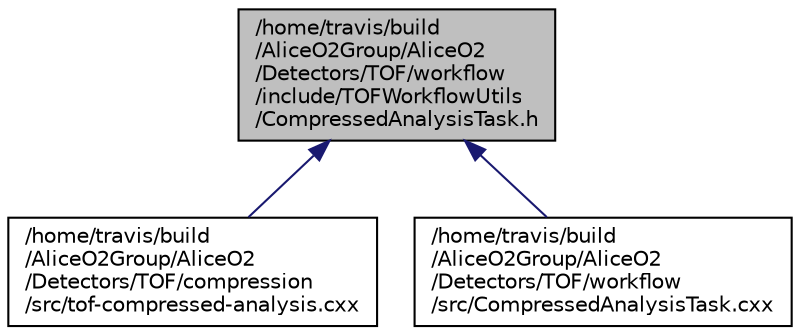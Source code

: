 digraph "/home/travis/build/AliceO2Group/AliceO2/Detectors/TOF/workflow/include/TOFWorkflowUtils/CompressedAnalysisTask.h"
{
 // INTERACTIVE_SVG=YES
  bgcolor="transparent";
  edge [fontname="Helvetica",fontsize="10",labelfontname="Helvetica",labelfontsize="10"];
  node [fontname="Helvetica",fontsize="10",shape=record];
  Node142 [label="/home/travis/build\l/AliceO2Group/AliceO2\l/Detectors/TOF/workflow\l/include/TOFWorkflowUtils\l/CompressedAnalysisTask.h",height=0.2,width=0.4,color="black", fillcolor="grey75", style="filled", fontcolor="black"];
  Node142 -> Node143 [dir="back",color="midnightblue",fontsize="10",style="solid",fontname="Helvetica"];
  Node143 [label="/home/travis/build\l/AliceO2Group/AliceO2\l/Detectors/TOF/compression\l/src/tof-compressed-analysis.cxx",height=0.2,width=0.4,color="black",URL="$d7/d76/tof-compressed-analysis_8cxx.html"];
  Node142 -> Node144 [dir="back",color="midnightblue",fontsize="10",style="solid",fontname="Helvetica"];
  Node144 [label="/home/travis/build\l/AliceO2Group/AliceO2\l/Detectors/TOF/workflow\l/src/CompressedAnalysisTask.cxx",height=0.2,width=0.4,color="black",URL="$d6/dc7/CompressedAnalysisTask_8cxx.html",tooltip="TOF compressed data analysis task. "];
}

